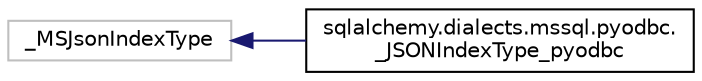 digraph "Graphical Class Hierarchy"
{
 // LATEX_PDF_SIZE
  edge [fontname="Helvetica",fontsize="10",labelfontname="Helvetica",labelfontsize="10"];
  node [fontname="Helvetica",fontsize="10",shape=record];
  rankdir="LR";
  Node595 [label="_MSJsonIndexType",height=0.2,width=0.4,color="grey75", fillcolor="white", style="filled",tooltip=" "];
  Node595 -> Node0 [dir="back",color="midnightblue",fontsize="10",style="solid",fontname="Helvetica"];
  Node0 [label="sqlalchemy.dialects.mssql.pyodbc.\l_JSONIndexType_pyodbc",height=0.2,width=0.4,color="black", fillcolor="white", style="filled",URL="$classsqlalchemy_1_1dialects_1_1mssql_1_1pyodbc_1_1__JSONIndexType__pyodbc.html",tooltip=" "];
}
